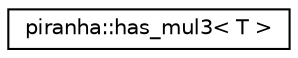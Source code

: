 digraph "Graphical Class Hierarchy"
{
  edge [fontname="Helvetica",fontsize="10",labelfontname="Helvetica",labelfontsize="10"];
  node [fontname="Helvetica",fontsize="10",shape=record];
  rankdir="LR";
  Node0 [label="piranha::has_mul3\< T \>",height=0.2,width=0.4,color="black", fillcolor="white", style="filled",URL="$classpiranha_1_1has__mul3.html",tooltip="Detect piranha::math::mul3(). "];
}
